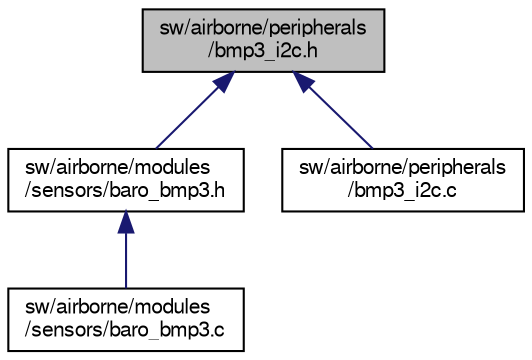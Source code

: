 digraph "sw/airborne/peripherals/bmp3_i2c.h"
{
  edge [fontname="FreeSans",fontsize="10",labelfontname="FreeSans",labelfontsize="10"];
  node [fontname="FreeSans",fontsize="10",shape=record];
  Node1 [label="sw/airborne/peripherals\l/bmp3_i2c.h",height=0.2,width=0.4,color="black", fillcolor="grey75", style="filled", fontcolor="black"];
  Node1 -> Node2 [dir="back",color="midnightblue",fontsize="10",style="solid",fontname="FreeSans"];
  Node2 [label="sw/airborne/modules\l/sensors/baro_bmp3.h",height=0.2,width=0.4,color="black", fillcolor="white", style="filled",URL="$baro__bmp3_8h.html",tooltip="Bosch BMP3 I2C sensor interface. "];
  Node2 -> Node3 [dir="back",color="midnightblue",fontsize="10",style="solid",fontname="FreeSans"];
  Node3 [label="sw/airborne/modules\l/sensors/baro_bmp3.c",height=0.2,width=0.4,color="black", fillcolor="white", style="filled",URL="$baro__bmp3_8c.html",tooltip="Bosch BMP3 I2C sensor interface. "];
  Node1 -> Node4 [dir="back",color="midnightblue",fontsize="10",style="solid",fontname="FreeSans"];
  Node4 [label="sw/airborne/peripherals\l/bmp3_i2c.c",height=0.2,width=0.4,color="black", fillcolor="white", style="filled",URL="$bmp3__i2c_8c.html",tooltip="Sensor driver for BMP3 sensor via I2C. "];
}
